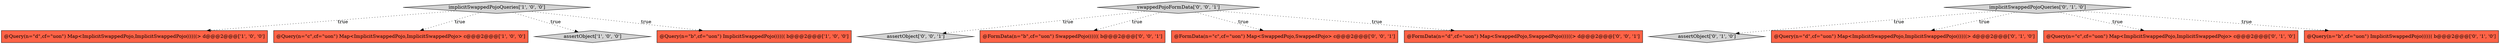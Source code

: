 digraph {
4 [style = filled, label = "@Query(n=\"d\",cf=\"uon\") Map<ImplicitSwappedPojo,ImplicitSwappedPojo((((((> d@@@2@@@['1', '0', '0']", fillcolor = tomato, shape = box image = "AAA0AAABBB1BBB"];
10 [style = filled, label = "assertObject['0', '0', '1']", fillcolor = lightgray, shape = diamond image = "AAA0AAABBB3BBB"];
5 [style = filled, label = "implicitSwappedPojoQueries['0', '1', '0']", fillcolor = lightgray, shape = diamond image = "AAA0AAABBB2BBB"];
11 [style = filled, label = "swappedPojoFormData['0', '0', '1']", fillcolor = lightgray, shape = diamond image = "AAA0AAABBB3BBB"];
14 [style = filled, label = "@FormData(n=\"b\",cf=\"uon\") SwappedPojo(((((( b@@@2@@@['0', '0', '1']", fillcolor = tomato, shape = box image = "AAA0AAABBB3BBB"];
7 [style = filled, label = "assertObject['0', '1', '0']", fillcolor = lightgray, shape = diamond image = "AAA0AAABBB2BBB"];
2 [style = filled, label = "@Query(n=\"c\",cf=\"uon\") Map<ImplicitSwappedPojo,ImplicitSwappedPojo> c@@@2@@@['1', '0', '0']", fillcolor = tomato, shape = box image = "AAA0AAABBB1BBB"];
9 [style = filled, label = "@Query(n=\"d\",cf=\"uon\") Map<ImplicitSwappedPojo,ImplicitSwappedPojo((((((> d@@@2@@@['0', '1', '0']", fillcolor = tomato, shape = box image = "AAA0AAABBB2BBB"];
8 [style = filled, label = "@Query(n=\"c\",cf=\"uon\") Map<ImplicitSwappedPojo,ImplicitSwappedPojo> c@@@2@@@['0', '1', '0']", fillcolor = tomato, shape = box image = "AAA0AAABBB2BBB"];
3 [style = filled, label = "implicitSwappedPojoQueries['1', '0', '0']", fillcolor = lightgray, shape = diamond image = "AAA0AAABBB1BBB"];
0 [style = filled, label = "assertObject['1', '0', '0']", fillcolor = lightgray, shape = diamond image = "AAA0AAABBB1BBB"];
12 [style = filled, label = "@FormData(n=\"c\",cf=\"uon\") Map<SwappedPojo,SwappedPojo> c@@@2@@@['0', '0', '1']", fillcolor = tomato, shape = box image = "AAA0AAABBB3BBB"];
13 [style = filled, label = "@FormData(n=\"d\",cf=\"uon\") Map<SwappedPojo,SwappedPojo((((((> d@@@2@@@['0', '0', '1']", fillcolor = tomato, shape = box image = "AAA0AAABBB3BBB"];
6 [style = filled, label = "@Query(n=\"b\",cf=\"uon\") ImplicitSwappedPojo(((((( b@@@2@@@['0', '1', '0']", fillcolor = tomato, shape = box image = "AAA0AAABBB2BBB"];
1 [style = filled, label = "@Query(n=\"b\",cf=\"uon\") ImplicitSwappedPojo(((((( b@@@2@@@['1', '0', '0']", fillcolor = tomato, shape = box image = "AAA0AAABBB1BBB"];
5->6 [style = dotted, label="true"];
3->4 [style = dotted, label="true"];
5->9 [style = dotted, label="true"];
11->13 [style = dotted, label="true"];
5->8 [style = dotted, label="true"];
5->7 [style = dotted, label="true"];
3->1 [style = dotted, label="true"];
11->10 [style = dotted, label="true"];
3->2 [style = dotted, label="true"];
11->12 [style = dotted, label="true"];
3->0 [style = dotted, label="true"];
11->14 [style = dotted, label="true"];
}
